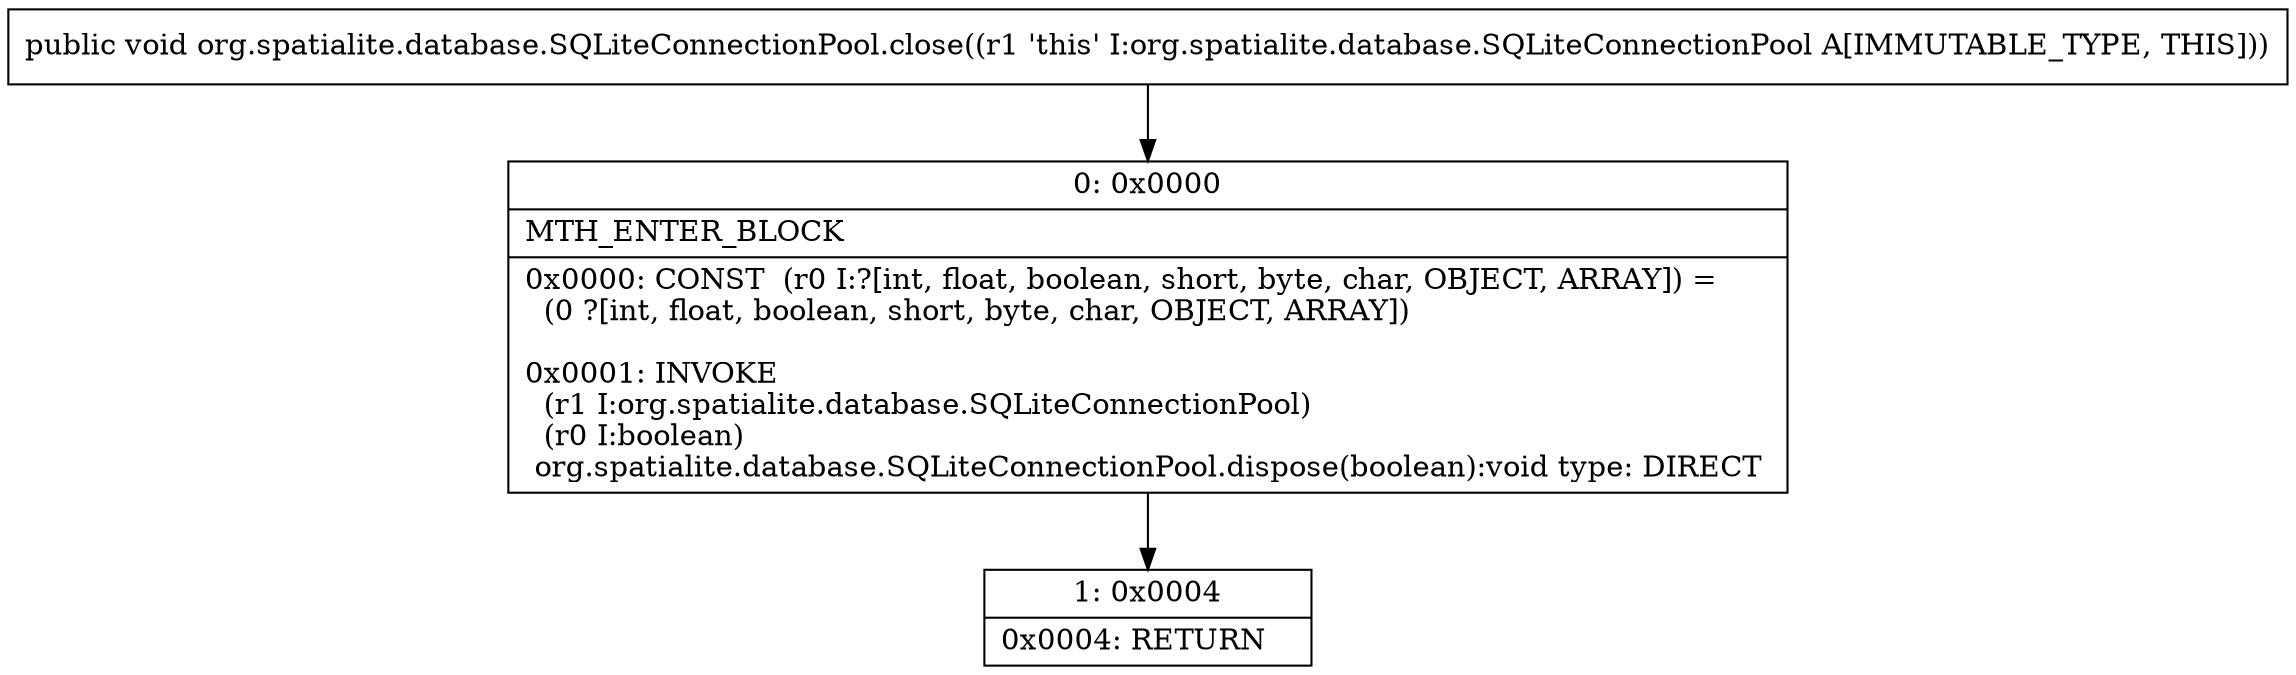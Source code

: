 digraph "CFG fororg.spatialite.database.SQLiteConnectionPool.close()V" {
Node_0 [shape=record,label="{0\:\ 0x0000|MTH_ENTER_BLOCK\l|0x0000: CONST  (r0 I:?[int, float, boolean, short, byte, char, OBJECT, ARRAY]) = \l  (0 ?[int, float, boolean, short, byte, char, OBJECT, ARRAY])\l \l0x0001: INVOKE  \l  (r1 I:org.spatialite.database.SQLiteConnectionPool)\l  (r0 I:boolean)\l org.spatialite.database.SQLiteConnectionPool.dispose(boolean):void type: DIRECT \l}"];
Node_1 [shape=record,label="{1\:\ 0x0004|0x0004: RETURN   \l}"];
MethodNode[shape=record,label="{public void org.spatialite.database.SQLiteConnectionPool.close((r1 'this' I:org.spatialite.database.SQLiteConnectionPool A[IMMUTABLE_TYPE, THIS])) }"];
MethodNode -> Node_0;
Node_0 -> Node_1;
}

